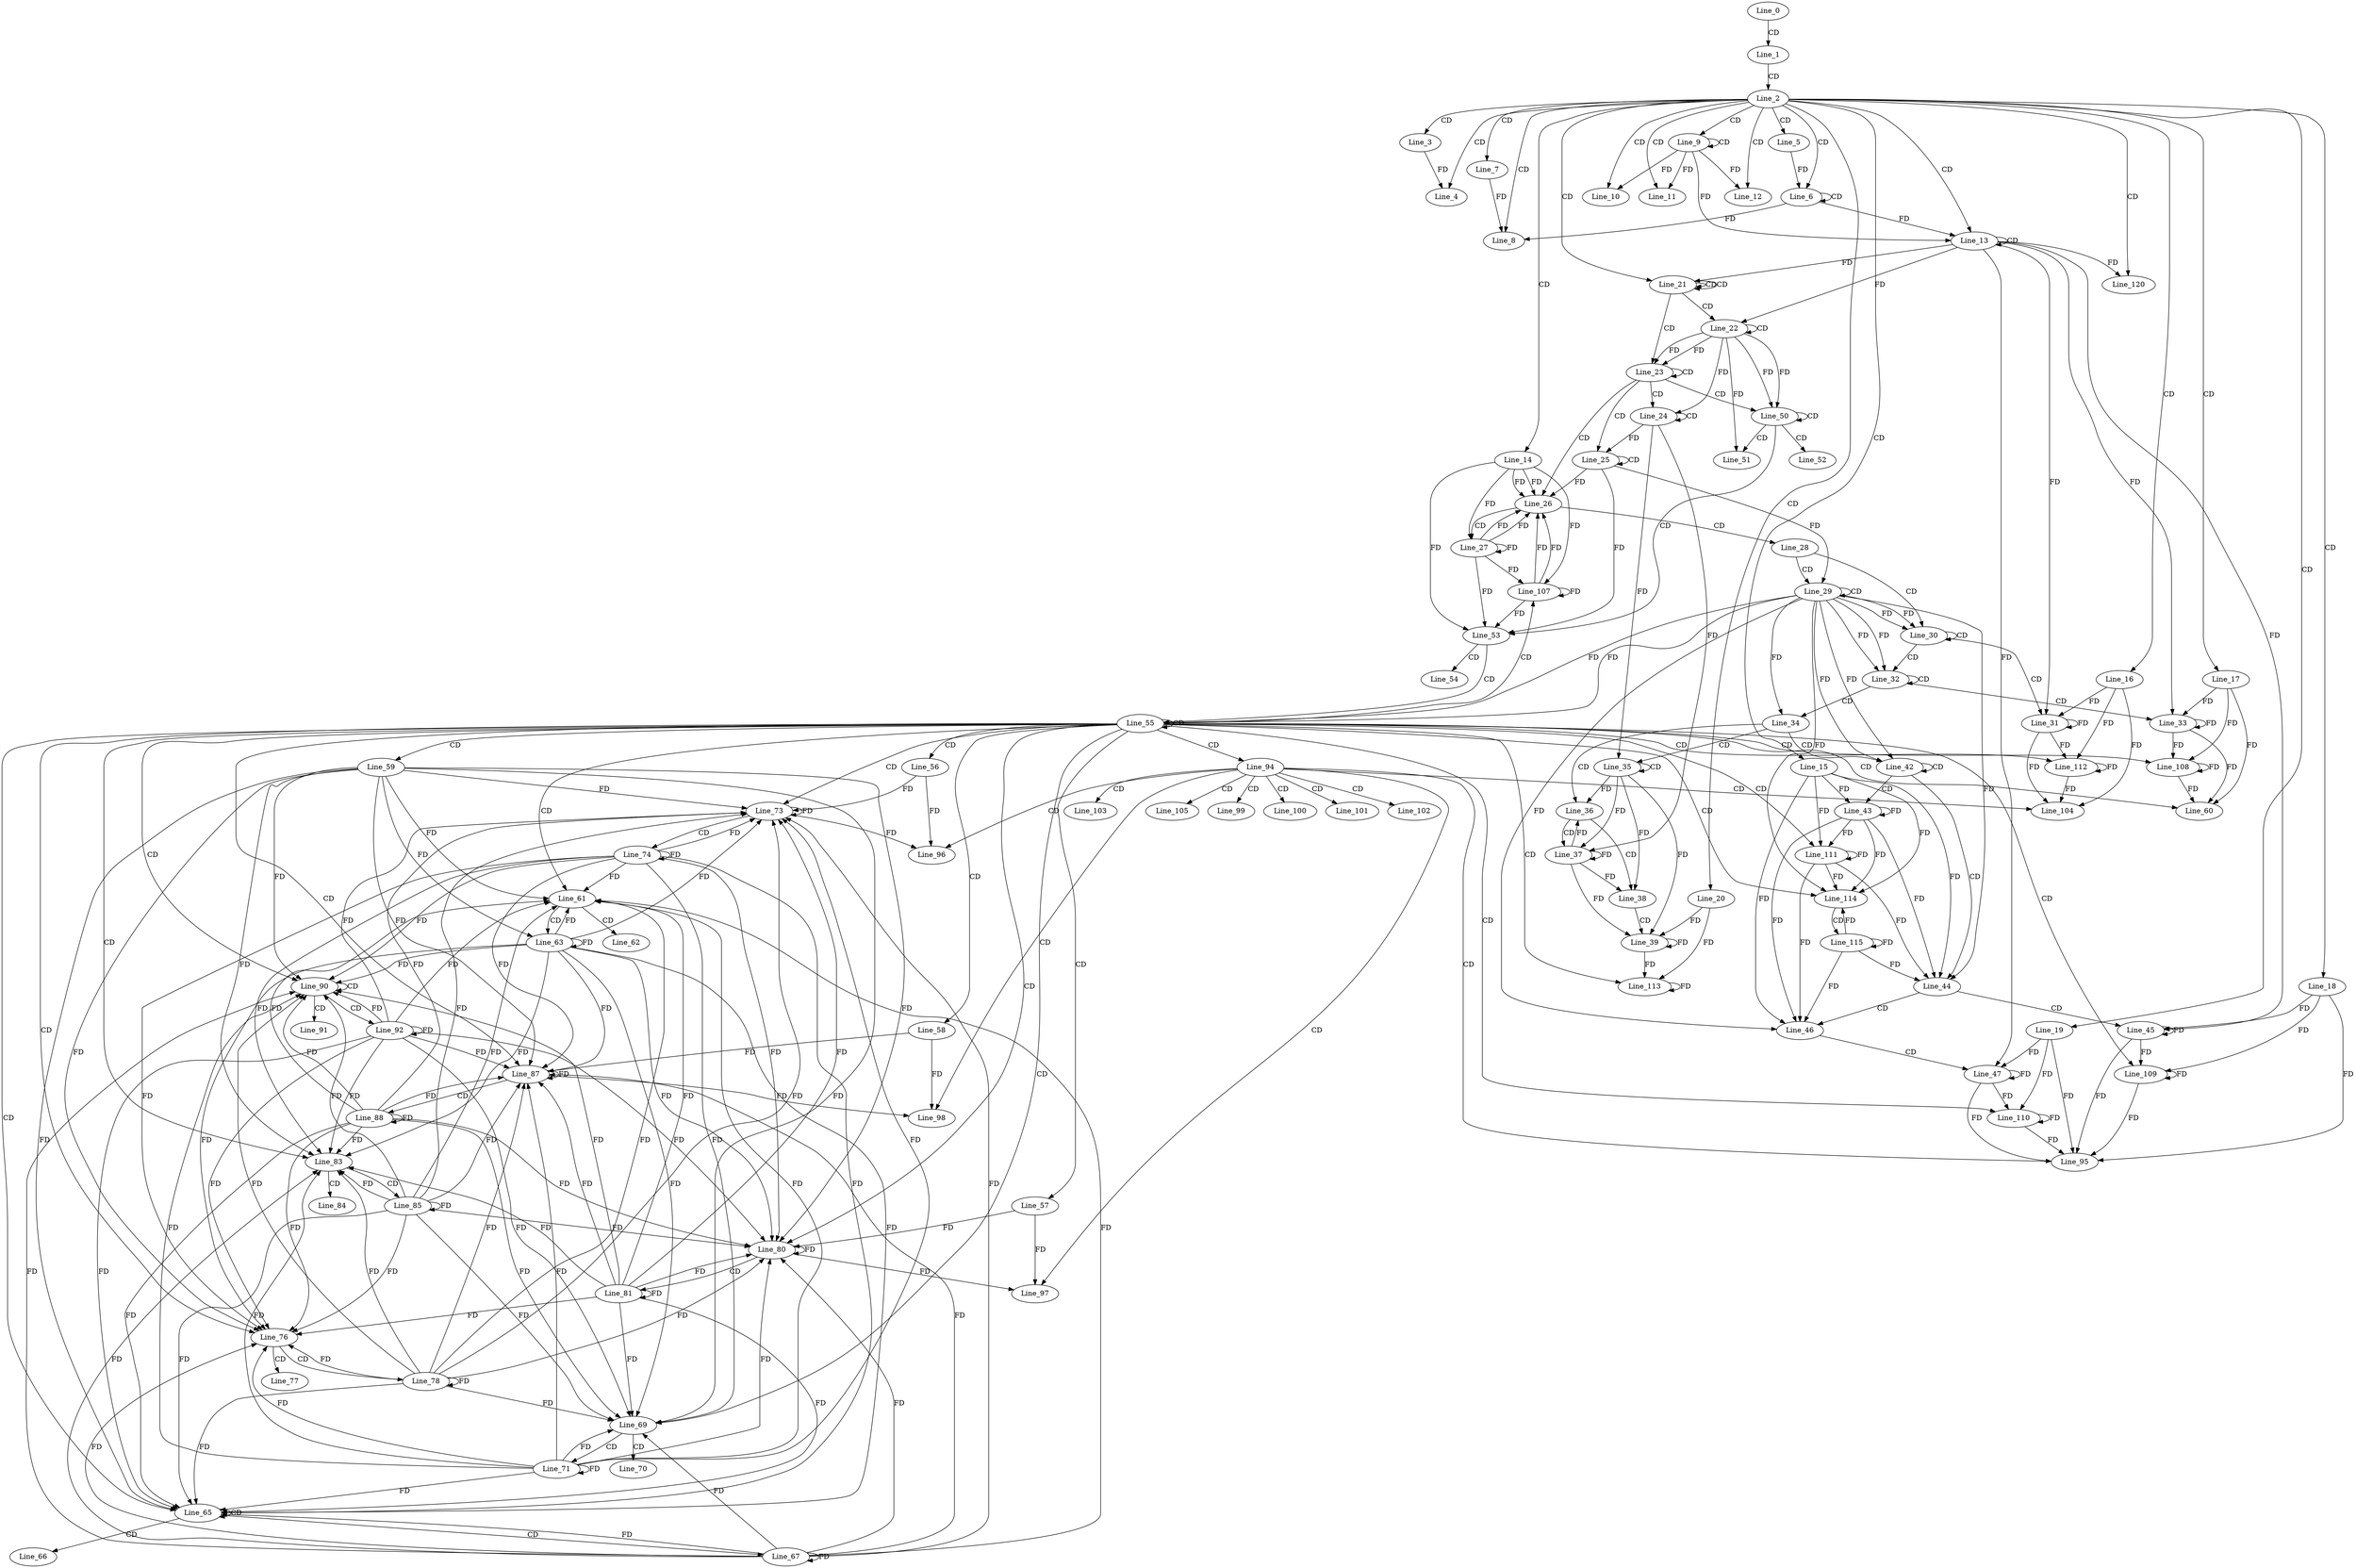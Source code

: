 digraph G {
  Line_0;
  Line_1;
  Line_2;
  Line_3;
  Line_4;
  Line_5;
  Line_6;
  Line_6;
  Line_7;
  Line_8;
  Line_8;
  Line_9;
  Line_9;
  Line_10;
  Line_11;
  Line_12;
  Line_13;
  Line_13;
  Line_13;
  Line_14;
  Line_15;
  Line_16;
  Line_17;
  Line_18;
  Line_19;
  Line_20;
  Line_21;
  Line_21;
  Line_22;
  Line_22;
  Line_23;
  Line_23;
  Line_24;
  Line_24;
  Line_25;
  Line_25;
  Line_26;
  Line_26;
  Line_26;
  Line_26;
  Line_27;
  Line_28;
  Line_29;
  Line_29;
  Line_30;
  Line_30;
  Line_31;
  Line_31;
  Line_32;
  Line_32;
  Line_33;
  Line_33;
  Line_34;
  Line_34;
  Line_35;
  Line_35;
  Line_36;
  Line_36;
  Line_37;
  Line_37;
  Line_38;
  Line_39;
  Line_39;
  Line_42;
  Line_42;
  Line_43;
  Line_44;
  Line_44;
  Line_45;
  Line_45;
  Line_46;
  Line_46;
  Line_47;
  Line_47;
  Line_50;
  Line_50;
  Line_51;
  Line_52;
  Line_53;
  Line_53;
  Line_54;
  Line_55;
  Line_55;
  Line_56;
  Line_57;
  Line_58;
  Line_59;
  Line_60;
  Line_60;
  Line_61;
  Line_62;
  Line_63;
  Line_65;
  Line_65;
  Line_65;
  Line_66;
  Line_67;
  Line_69;
  Line_70;
  Line_71;
  Line_73;
  Line_73;
  Line_73;
  Line_74;
  Line_76;
  Line_77;
  Line_78;
  Line_80;
  Line_80;
  Line_80;
  Line_81;
  Line_83;
  Line_84;
  Line_85;
  Line_87;
  Line_87;
  Line_87;
  Line_88;
  Line_90;
  Line_90;
  Line_90;
  Line_91;
  Line_92;
  Line_94;
  Line_95;
  Line_96;
  Line_97;
  Line_98;
  Line_99;
  Line_100;
  Line_101;
  Line_102;
  Line_103;
  Line_104;
  Line_104;
  Line_105;
  Line_107;
  Line_108;
  Line_109;
  Line_110;
  Line_111;
  Line_112;
  Line_113;
  Line_114;
  Line_114;
  Line_115;
  Line_120;
  Line_0 -> Line_1 [ label="CD" ];
  Line_1 -> Line_2 [ label="CD" ];
  Line_2 -> Line_3 [ label="CD" ];
  Line_2 -> Line_4 [ label="CD" ];
  Line_3 -> Line_4 [ label="FD" ];
  Line_2 -> Line_5 [ label="CD" ];
  Line_2 -> Line_6 [ label="CD" ];
  Line_6 -> Line_6 [ label="CD" ];
  Line_5 -> Line_6 [ label="FD" ];
  Line_2 -> Line_7 [ label="CD" ];
  Line_2 -> Line_8 [ label="CD" ];
  Line_6 -> Line_8 [ label="FD" ];
  Line_7 -> Line_8 [ label="FD" ];
  Line_2 -> Line_9 [ label="CD" ];
  Line_9 -> Line_9 [ label="CD" ];
  Line_2 -> Line_10 [ label="CD" ];
  Line_9 -> Line_10 [ label="FD" ];
  Line_2 -> Line_11 [ label="CD" ];
  Line_9 -> Line_11 [ label="FD" ];
  Line_2 -> Line_12 [ label="CD" ];
  Line_9 -> Line_12 [ label="FD" ];
  Line_2 -> Line_13 [ label="CD" ];
  Line_13 -> Line_13 [ label="CD" ];
  Line_9 -> Line_13 [ label="FD" ];
  Line_6 -> Line_13 [ label="FD" ];
  Line_2 -> Line_14 [ label="CD" ];
  Line_2 -> Line_15 [ label="CD" ];
  Line_2 -> Line_16 [ label="CD" ];
  Line_2 -> Line_17 [ label="CD" ];
  Line_2 -> Line_18 [ label="CD" ];
  Line_2 -> Line_19 [ label="CD" ];
  Line_2 -> Line_20 [ label="CD" ];
  Line_2 -> Line_21 [ label="CD" ];
  Line_21 -> Line_21 [ label="CD" ];
  Line_21 -> Line_21 [ label="CD" ];
  Line_13 -> Line_21 [ label="FD" ];
  Line_21 -> Line_22 [ label="CD" ];
  Line_22 -> Line_22 [ label="CD" ];
  Line_13 -> Line_22 [ label="FD" ];
  Line_21 -> Line_23 [ label="CD" ];
  Line_22 -> Line_23 [ label="FD" ];
  Line_23 -> Line_23 [ label="CD" ];
  Line_22 -> Line_23 [ label="FD" ];
  Line_23 -> Line_24 [ label="CD" ];
  Line_24 -> Line_24 [ label="CD" ];
  Line_22 -> Line_24 [ label="FD" ];
  Line_23 -> Line_25 [ label="CD" ];
  Line_25 -> Line_25 [ label="CD" ];
  Line_24 -> Line_25 [ label="FD" ];
  Line_23 -> Line_26 [ label="CD" ];
  Line_14 -> Line_26 [ label="FD" ];
  Line_14 -> Line_26 [ label="FD" ];
  Line_25 -> Line_26 [ label="FD" ];
  Line_26 -> Line_27 [ label="CD" ];
  Line_27 -> Line_27 [ label="FD" ];
  Line_14 -> Line_27 [ label="FD" ];
  Line_26 -> Line_28 [ label="CD" ];
  Line_28 -> Line_29 [ label="CD" ];
  Line_29 -> Line_29 [ label="CD" ];
  Line_25 -> Line_29 [ label="FD" ];
  Line_28 -> Line_30 [ label="CD" ];
  Line_29 -> Line_30 [ label="FD" ];
  Line_30 -> Line_30 [ label="CD" ];
  Line_29 -> Line_30 [ label="FD" ];
  Line_30 -> Line_31 [ label="CD" ];
  Line_31 -> Line_31 [ label="FD" ];
  Line_16 -> Line_31 [ label="FD" ];
  Line_13 -> Line_31 [ label="FD" ];
  Line_30 -> Line_32 [ label="CD" ];
  Line_29 -> Line_32 [ label="FD" ];
  Line_32 -> Line_32 [ label="CD" ];
  Line_29 -> Line_32 [ label="FD" ];
  Line_32 -> Line_33 [ label="CD" ];
  Line_33 -> Line_33 [ label="FD" ];
  Line_17 -> Line_33 [ label="FD" ];
  Line_13 -> Line_33 [ label="FD" ];
  Line_32 -> Line_34 [ label="CD" ];
  Line_29 -> Line_34 [ label="FD" ];
  Line_34 -> Line_35 [ label="CD" ];
  Line_35 -> Line_35 [ label="CD" ];
  Line_24 -> Line_35 [ label="FD" ];
  Line_34 -> Line_36 [ label="CD" ];
  Line_35 -> Line_36 [ label="FD" ];
  Line_36 -> Line_37 [ label="CD" ];
  Line_35 -> Line_37 [ label="FD" ];
  Line_37 -> Line_37 [ label="FD" ];
  Line_24 -> Line_37 [ label="FD" ];
  Line_36 -> Line_38 [ label="CD" ];
  Line_35 -> Line_38 [ label="FD" ];
  Line_37 -> Line_38 [ label="FD" ];
  Line_38 -> Line_39 [ label="CD" ];
  Line_39 -> Line_39 [ label="FD" ];
  Line_20 -> Line_39 [ label="FD" ];
  Line_35 -> Line_39 [ label="FD" ];
  Line_37 -> Line_39 [ label="FD" ];
  Line_34 -> Line_42 [ label="CD" ];
  Line_29 -> Line_42 [ label="FD" ];
  Line_42 -> Line_42 [ label="CD" ];
  Line_29 -> Line_42 [ label="FD" ];
  Line_42 -> Line_43 [ label="CD" ];
  Line_43 -> Line_43 [ label="FD" ];
  Line_15 -> Line_43 [ label="FD" ];
  Line_42 -> Line_44 [ label="CD" ];
  Line_43 -> Line_44 [ label="FD" ];
  Line_15 -> Line_44 [ label="FD" ];
  Line_29 -> Line_44 [ label="FD" ];
  Line_44 -> Line_45 [ label="CD" ];
  Line_45 -> Line_45 [ label="FD" ];
  Line_18 -> Line_45 [ label="FD" ];
  Line_13 -> Line_45 [ label="FD" ];
  Line_44 -> Line_46 [ label="CD" ];
  Line_43 -> Line_46 [ label="FD" ];
  Line_15 -> Line_46 [ label="FD" ];
  Line_29 -> Line_46 [ label="FD" ];
  Line_46 -> Line_47 [ label="CD" ];
  Line_47 -> Line_47 [ label="FD" ];
  Line_19 -> Line_47 [ label="FD" ];
  Line_13 -> Line_47 [ label="FD" ];
  Line_23 -> Line_50 [ label="CD" ];
  Line_22 -> Line_50 [ label="FD" ];
  Line_50 -> Line_50 [ label="CD" ];
  Line_22 -> Line_50 [ label="FD" ];
  Line_50 -> Line_51 [ label="CD" ];
  Line_22 -> Line_51 [ label="FD" ];
  Line_50 -> Line_52 [ label="CD" ];
  Line_50 -> Line_53 [ label="CD" ];
  Line_27 -> Line_53 [ label="FD" ];
  Line_14 -> Line_53 [ label="FD" ];
  Line_25 -> Line_53 [ label="FD" ];
  Line_53 -> Line_54 [ label="CD" ];
  Line_53 -> Line_55 [ label="CD" ];
  Line_29 -> Line_55 [ label="FD" ];
  Line_55 -> Line_55 [ label="CD" ];
  Line_29 -> Line_55 [ label="FD" ];
  Line_55 -> Line_56 [ label="CD" ];
  Line_55 -> Line_57 [ label="CD" ];
  Line_55 -> Line_58 [ label="CD" ];
  Line_55 -> Line_59 [ label="CD" ];
  Line_55 -> Line_60 [ label="CD" ];
  Line_33 -> Line_60 [ label="FD" ];
  Line_17 -> Line_60 [ label="FD" ];
  Line_55 -> Line_61 [ label="CD" ];
  Line_59 -> Line_61 [ label="FD" ];
  Line_61 -> Line_62 [ label="CD" ];
  Line_61 -> Line_63 [ label="CD" ];
  Line_59 -> Line_63 [ label="FD" ];
  Line_63 -> Line_63 [ label="FD" ];
  Line_55 -> Line_65 [ label="CD" ];
  Line_59 -> Line_65 [ label="FD" ];
  Line_63 -> Line_65 [ label="FD" ];
  Line_65 -> Line_65 [ label="CD" ];
  Line_65 -> Line_66 [ label="CD" ];
  Line_65 -> Line_67 [ label="CD" ];
  Line_67 -> Line_67 [ label="FD" ];
  Line_55 -> Line_69 [ label="CD" ];
  Line_59 -> Line_69 [ label="FD" ];
  Line_63 -> Line_69 [ label="FD" ];
  Line_67 -> Line_69 [ label="FD" ];
  Line_69 -> Line_70 [ label="CD" ];
  Line_69 -> Line_71 [ label="CD" ];
  Line_71 -> Line_71 [ label="FD" ];
  Line_55 -> Line_73 [ label="CD" ];
  Line_59 -> Line_73 [ label="FD" ];
  Line_63 -> Line_73 [ label="FD" ];
  Line_67 -> Line_73 [ label="FD" ];
  Line_71 -> Line_73 [ label="FD" ];
  Line_56 -> Line_73 [ label="FD" ];
  Line_73 -> Line_73 [ label="FD" ];
  Line_73 -> Line_74 [ label="CD" ];
  Line_74 -> Line_74 [ label="FD" ];
  Line_55 -> Line_76 [ label="CD" ];
  Line_59 -> Line_76 [ label="FD" ];
  Line_63 -> Line_76 [ label="FD" ];
  Line_67 -> Line_76 [ label="FD" ];
  Line_71 -> Line_76 [ label="FD" ];
  Line_74 -> Line_76 [ label="FD" ];
  Line_76 -> Line_77 [ label="CD" ];
  Line_76 -> Line_78 [ label="CD" ];
  Line_78 -> Line_78 [ label="FD" ];
  Line_55 -> Line_80 [ label="CD" ];
  Line_59 -> Line_80 [ label="FD" ];
  Line_63 -> Line_80 [ label="FD" ];
  Line_67 -> Line_80 [ label="FD" ];
  Line_71 -> Line_80 [ label="FD" ];
  Line_74 -> Line_80 [ label="FD" ];
  Line_78 -> Line_80 [ label="FD" ];
  Line_57 -> Line_80 [ label="FD" ];
  Line_80 -> Line_80 [ label="FD" ];
  Line_80 -> Line_81 [ label="CD" ];
  Line_81 -> Line_81 [ label="FD" ];
  Line_55 -> Line_83 [ label="CD" ];
  Line_59 -> Line_83 [ label="FD" ];
  Line_63 -> Line_83 [ label="FD" ];
  Line_67 -> Line_83 [ label="FD" ];
  Line_71 -> Line_83 [ label="FD" ];
  Line_74 -> Line_83 [ label="FD" ];
  Line_78 -> Line_83 [ label="FD" ];
  Line_81 -> Line_83 [ label="FD" ];
  Line_83 -> Line_84 [ label="CD" ];
  Line_83 -> Line_85 [ label="CD" ];
  Line_85 -> Line_85 [ label="FD" ];
  Line_55 -> Line_87 [ label="CD" ];
  Line_59 -> Line_87 [ label="FD" ];
  Line_63 -> Line_87 [ label="FD" ];
  Line_67 -> Line_87 [ label="FD" ];
  Line_71 -> Line_87 [ label="FD" ];
  Line_74 -> Line_87 [ label="FD" ];
  Line_78 -> Line_87 [ label="FD" ];
  Line_81 -> Line_87 [ label="FD" ];
  Line_85 -> Line_87 [ label="FD" ];
  Line_58 -> Line_87 [ label="FD" ];
  Line_87 -> Line_87 [ label="FD" ];
  Line_87 -> Line_88 [ label="CD" ];
  Line_88 -> Line_88 [ label="FD" ];
  Line_55 -> Line_90 [ label="CD" ];
  Line_59 -> Line_90 [ label="FD" ];
  Line_63 -> Line_90 [ label="FD" ];
  Line_67 -> Line_90 [ label="FD" ];
  Line_71 -> Line_90 [ label="FD" ];
  Line_74 -> Line_90 [ label="FD" ];
  Line_78 -> Line_90 [ label="FD" ];
  Line_81 -> Line_90 [ label="FD" ];
  Line_85 -> Line_90 [ label="FD" ];
  Line_88 -> Line_90 [ label="FD" ];
  Line_90 -> Line_90 [ label="CD" ];
  Line_90 -> Line_91 [ label="CD" ];
  Line_90 -> Line_92 [ label="CD" ];
  Line_92 -> Line_92 [ label="FD" ];
  Line_55 -> Line_94 [ label="CD" ];
  Line_94 -> Line_95 [ label="CD" ];
  Line_45 -> Line_95 [ label="FD" ];
  Line_18 -> Line_95 [ label="FD" ];
  Line_47 -> Line_95 [ label="FD" ];
  Line_19 -> Line_95 [ label="FD" ];
  Line_94 -> Line_96 [ label="CD" ];
  Line_56 -> Line_96 [ label="FD" ];
  Line_73 -> Line_96 [ label="FD" ];
  Line_94 -> Line_97 [ label="CD" ];
  Line_57 -> Line_97 [ label="FD" ];
  Line_80 -> Line_97 [ label="FD" ];
  Line_94 -> Line_98 [ label="CD" ];
  Line_58 -> Line_98 [ label="FD" ];
  Line_87 -> Line_98 [ label="FD" ];
  Line_94 -> Line_99 [ label="CD" ];
  Line_94 -> Line_100 [ label="CD" ];
  Line_94 -> Line_101 [ label="CD" ];
  Line_94 -> Line_102 [ label="CD" ];
  Line_94 -> Line_103 [ label="CD" ];
  Line_94 -> Line_104 [ label="CD" ];
  Line_31 -> Line_104 [ label="FD" ];
  Line_16 -> Line_104 [ label="FD" ];
  Line_94 -> Line_105 [ label="CD" ];
  Line_55 -> Line_107 [ label="CD" ];
  Line_27 -> Line_107 [ label="FD" ];
  Line_107 -> Line_107 [ label="FD" ];
  Line_14 -> Line_107 [ label="FD" ];
  Line_55 -> Line_108 [ label="CD" ];
  Line_33 -> Line_108 [ label="FD" ];
  Line_108 -> Line_108 [ label="FD" ];
  Line_17 -> Line_108 [ label="FD" ];
  Line_55 -> Line_109 [ label="CD" ];
  Line_45 -> Line_109 [ label="FD" ];
  Line_109 -> Line_109 [ label="FD" ];
  Line_18 -> Line_109 [ label="FD" ];
  Line_55 -> Line_110 [ label="CD" ];
  Line_47 -> Line_110 [ label="FD" ];
  Line_110 -> Line_110 [ label="FD" ];
  Line_19 -> Line_110 [ label="FD" ];
  Line_55 -> Line_111 [ label="CD" ];
  Line_43 -> Line_111 [ label="FD" ];
  Line_111 -> Line_111 [ label="FD" ];
  Line_15 -> Line_111 [ label="FD" ];
  Line_55 -> Line_112 [ label="CD" ];
  Line_31 -> Line_112 [ label="FD" ];
  Line_112 -> Line_112 [ label="FD" ];
  Line_16 -> Line_112 [ label="FD" ];
  Line_55 -> Line_113 [ label="CD" ];
  Line_39 -> Line_113 [ label="FD" ];
  Line_113 -> Line_113 [ label="FD" ];
  Line_20 -> Line_113 [ label="FD" ];
  Line_55 -> Line_114 [ label="CD" ];
  Line_43 -> Line_114 [ label="FD" ];
  Line_111 -> Line_114 [ label="FD" ];
  Line_15 -> Line_114 [ label="FD" ];
  Line_29 -> Line_114 [ label="FD" ];
  Line_114 -> Line_115 [ label="CD" ];
  Line_115 -> Line_115 [ label="FD" ];
  Line_2 -> Line_120 [ label="CD" ];
  Line_13 -> Line_120 [ label="FD" ];
  Line_27 -> Line_26 [ label="FD" ];
  Line_107 -> Line_26 [ label="FD" ];
  Line_27 -> Line_26 [ label="FD" ];
  Line_107 -> Line_26 [ label="FD" ];
  Line_37 -> Line_36 [ label="FD" ];
  Line_111 -> Line_44 [ label="FD" ];
  Line_115 -> Line_44 [ label="FD" ];
  Line_111 -> Line_46 [ label="FD" ];
  Line_115 -> Line_46 [ label="FD" ];
  Line_107 -> Line_53 [ label="FD" ];
  Line_108 -> Line_60 [ label="FD" ];
  Line_63 -> Line_61 [ label="FD" ];
  Line_67 -> Line_61 [ label="FD" ];
  Line_71 -> Line_61 [ label="FD" ];
  Line_74 -> Line_61 [ label="FD" ];
  Line_78 -> Line_61 [ label="FD" ];
  Line_81 -> Line_61 [ label="FD" ];
  Line_85 -> Line_61 [ label="FD" ];
  Line_88 -> Line_61 [ label="FD" ];
  Line_92 -> Line_61 [ label="FD" ];
  Line_67 -> Line_65 [ label="FD" ];
  Line_71 -> Line_65 [ label="FD" ];
  Line_74 -> Line_65 [ label="FD" ];
  Line_78 -> Line_65 [ label="FD" ];
  Line_81 -> Line_65 [ label="FD" ];
  Line_85 -> Line_65 [ label="FD" ];
  Line_88 -> Line_65 [ label="FD" ];
  Line_92 -> Line_65 [ label="FD" ];
  Line_71 -> Line_69 [ label="FD" ];
  Line_74 -> Line_69 [ label="FD" ];
  Line_78 -> Line_69 [ label="FD" ];
  Line_81 -> Line_69 [ label="FD" ];
  Line_85 -> Line_69 [ label="FD" ];
  Line_88 -> Line_69 [ label="FD" ];
  Line_92 -> Line_69 [ label="FD" ];
  Line_74 -> Line_73 [ label="FD" ];
  Line_78 -> Line_73 [ label="FD" ];
  Line_81 -> Line_73 [ label="FD" ];
  Line_85 -> Line_73 [ label="FD" ];
  Line_88 -> Line_73 [ label="FD" ];
  Line_92 -> Line_73 [ label="FD" ];
  Line_78 -> Line_76 [ label="FD" ];
  Line_81 -> Line_76 [ label="FD" ];
  Line_85 -> Line_76 [ label="FD" ];
  Line_88 -> Line_76 [ label="FD" ];
  Line_92 -> Line_76 [ label="FD" ];
  Line_81 -> Line_80 [ label="FD" ];
  Line_85 -> Line_80 [ label="FD" ];
  Line_88 -> Line_80 [ label="FD" ];
  Line_92 -> Line_80 [ label="FD" ];
  Line_85 -> Line_83 [ label="FD" ];
  Line_88 -> Line_83 [ label="FD" ];
  Line_92 -> Line_83 [ label="FD" ];
  Line_88 -> Line_87 [ label="FD" ];
  Line_92 -> Line_87 [ label="FD" ];
  Line_92 -> Line_90 [ label="FD" ];
  Line_109 -> Line_95 [ label="FD" ];
  Line_110 -> Line_95 [ label="FD" ];
  Line_112 -> Line_104 [ label="FD" ];
  Line_115 -> Line_114 [ label="FD" ];
}
